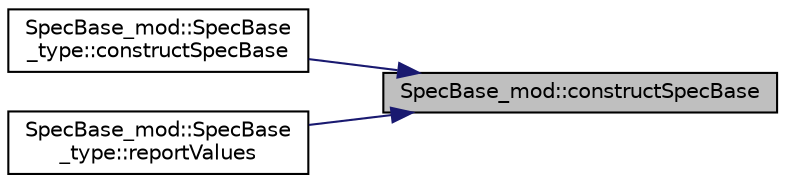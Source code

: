 digraph "SpecBase_mod::constructSpecBase"
{
 // LATEX_PDF_SIZE
  edge [fontname="Helvetica",fontsize="10",labelfontname="Helvetica",labelfontsize="10"];
  node [fontname="Helvetica",fontsize="10",shape=record];
  rankdir="RL";
  Node1 [label="SpecBase_mod::constructSpecBase",height=0.2,width=0.4,color="black", fillcolor="grey75", style="filled", fontcolor="black",tooltip=" "];
  Node1 -> Node2 [dir="back",color="midnightblue",fontsize="10",style="solid",fontname="Helvetica"];
  Node2 [label="SpecBase_mod::SpecBase\l_type::constructSpecBase",height=0.2,width=0.4,color="black", fillcolor="white", style="filled",URL="$structSpecBase__mod_1_1SpecBase__type.html#ae10246d90b890cc98762359d365d9fac",tooltip=" "];
  Node1 -> Node3 [dir="back",color="midnightblue",fontsize="10",style="solid",fontname="Helvetica"];
  Node3 [label="SpecBase_mod::SpecBase\l_type::reportValues",height=0.2,width=0.4,color="black", fillcolor="white", style="filled",URL="$structSpecBase__mod_1_1SpecBase__type.html#a2d449fd038bb17c81ba1d7f51075fe15",tooltip=" "];
}
